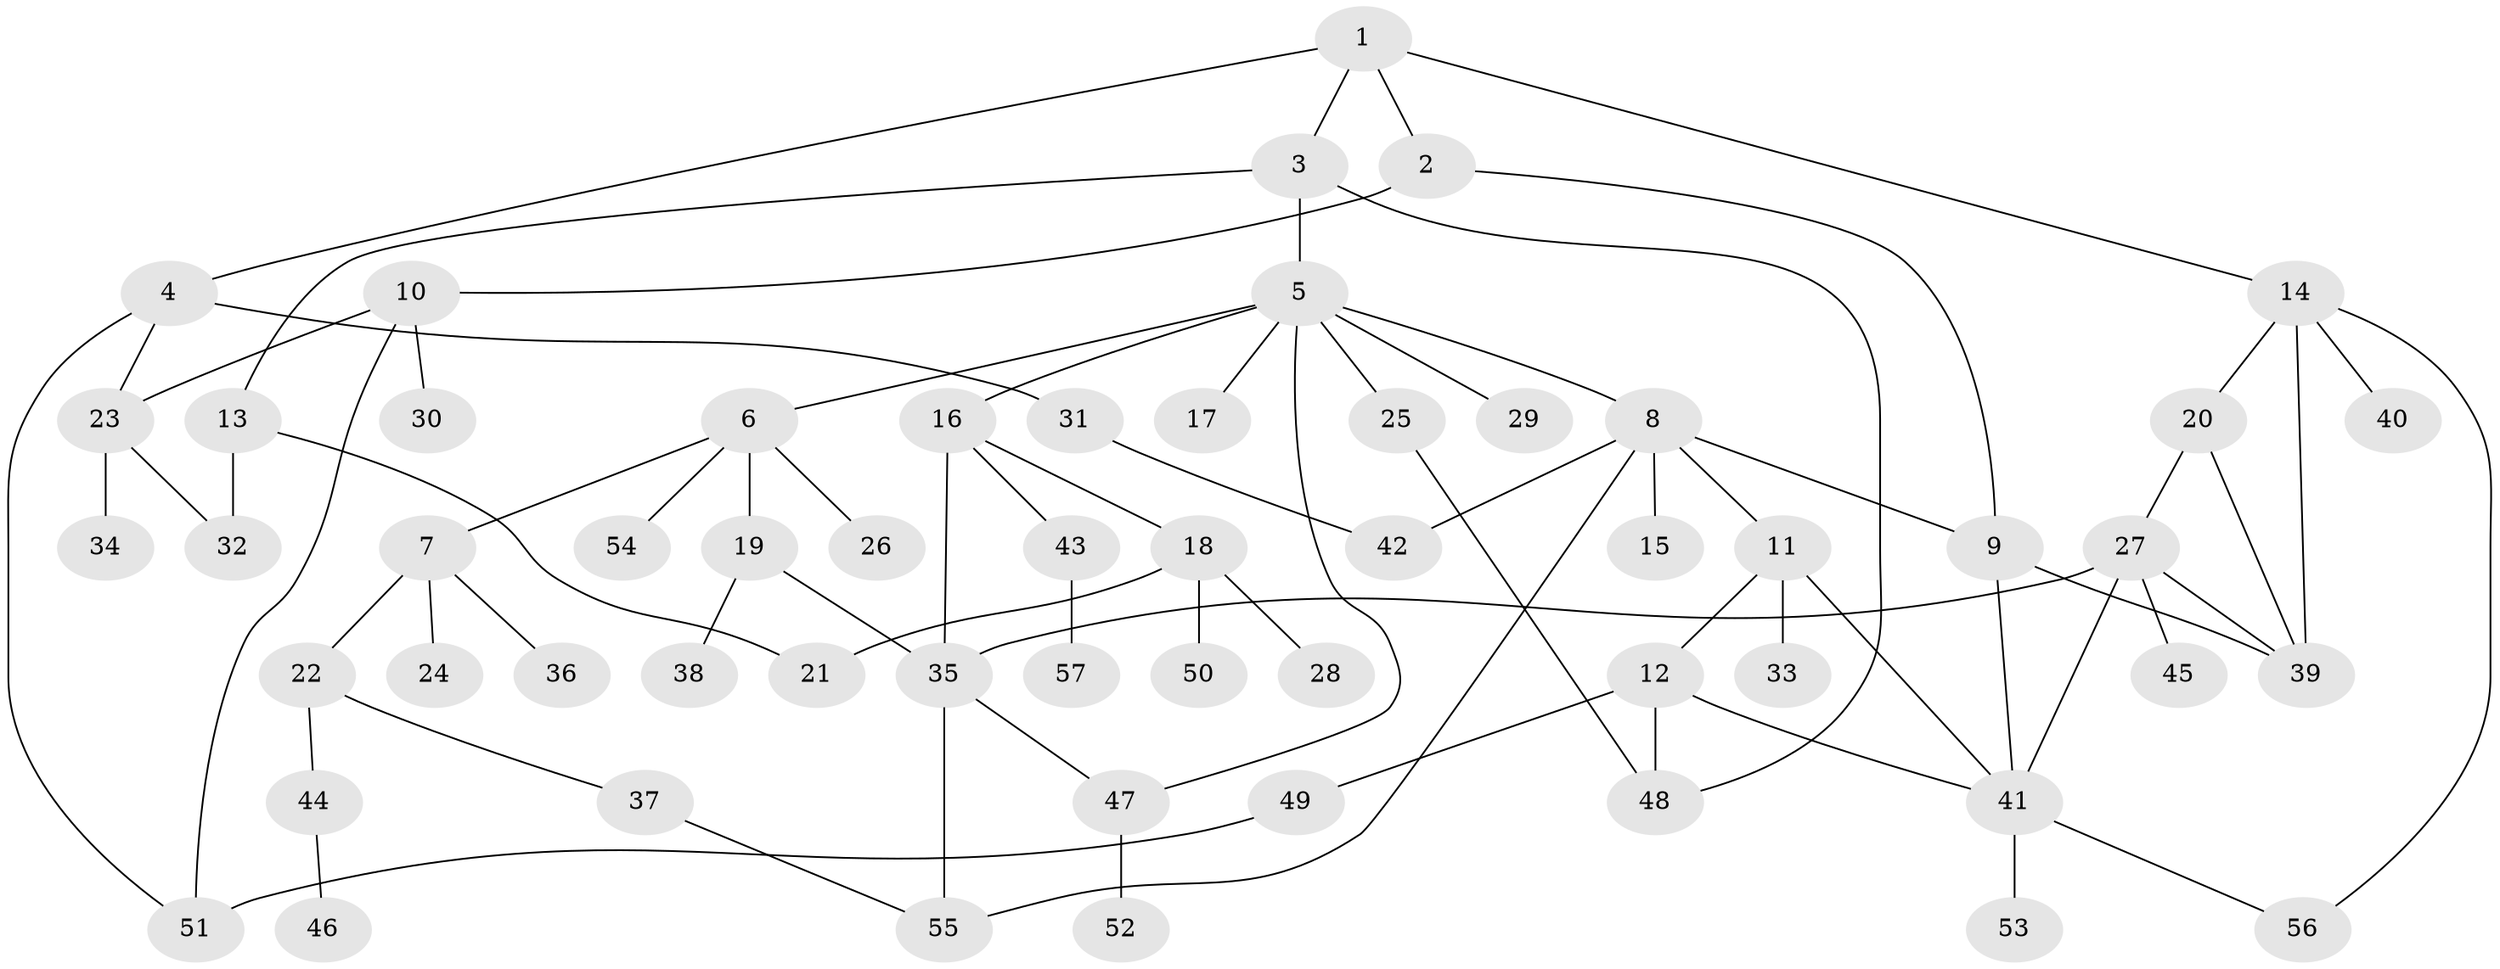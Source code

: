 // Generated by graph-tools (version 1.1) at 2025/25/03/09/25 03:25:29]
// undirected, 57 vertices, 77 edges
graph export_dot {
graph [start="1"]
  node [color=gray90,style=filled];
  1;
  2;
  3;
  4;
  5;
  6;
  7;
  8;
  9;
  10;
  11;
  12;
  13;
  14;
  15;
  16;
  17;
  18;
  19;
  20;
  21;
  22;
  23;
  24;
  25;
  26;
  27;
  28;
  29;
  30;
  31;
  32;
  33;
  34;
  35;
  36;
  37;
  38;
  39;
  40;
  41;
  42;
  43;
  44;
  45;
  46;
  47;
  48;
  49;
  50;
  51;
  52;
  53;
  54;
  55;
  56;
  57;
  1 -- 2;
  1 -- 3;
  1 -- 4;
  1 -- 14;
  2 -- 9;
  2 -- 10;
  3 -- 5;
  3 -- 13;
  3 -- 48;
  4 -- 23;
  4 -- 31;
  4 -- 51;
  5 -- 6;
  5 -- 8;
  5 -- 16;
  5 -- 17;
  5 -- 25;
  5 -- 29;
  5 -- 47;
  6 -- 7;
  6 -- 19;
  6 -- 26;
  6 -- 54;
  7 -- 22;
  7 -- 24;
  7 -- 36;
  8 -- 11;
  8 -- 15;
  8 -- 42;
  8 -- 55;
  8 -- 9;
  9 -- 39;
  9 -- 41;
  10 -- 30;
  10 -- 23;
  10 -- 51;
  11 -- 12;
  11 -- 33;
  11 -- 41;
  12 -- 49;
  12 -- 41;
  12 -- 48;
  13 -- 21;
  13 -- 32;
  14 -- 20;
  14 -- 40;
  14 -- 39;
  14 -- 56;
  16 -- 18;
  16 -- 35;
  16 -- 43;
  18 -- 28;
  18 -- 50;
  18 -- 21;
  19 -- 38;
  19 -- 35;
  20 -- 27;
  20 -- 39;
  22 -- 37;
  22 -- 44;
  23 -- 34;
  23 -- 32;
  25 -- 48;
  27 -- 45;
  27 -- 35;
  27 -- 41;
  27 -- 39;
  31 -- 42;
  35 -- 47;
  35 -- 55;
  37 -- 55;
  41 -- 53;
  41 -- 56;
  43 -- 57;
  44 -- 46;
  47 -- 52;
  49 -- 51;
}

